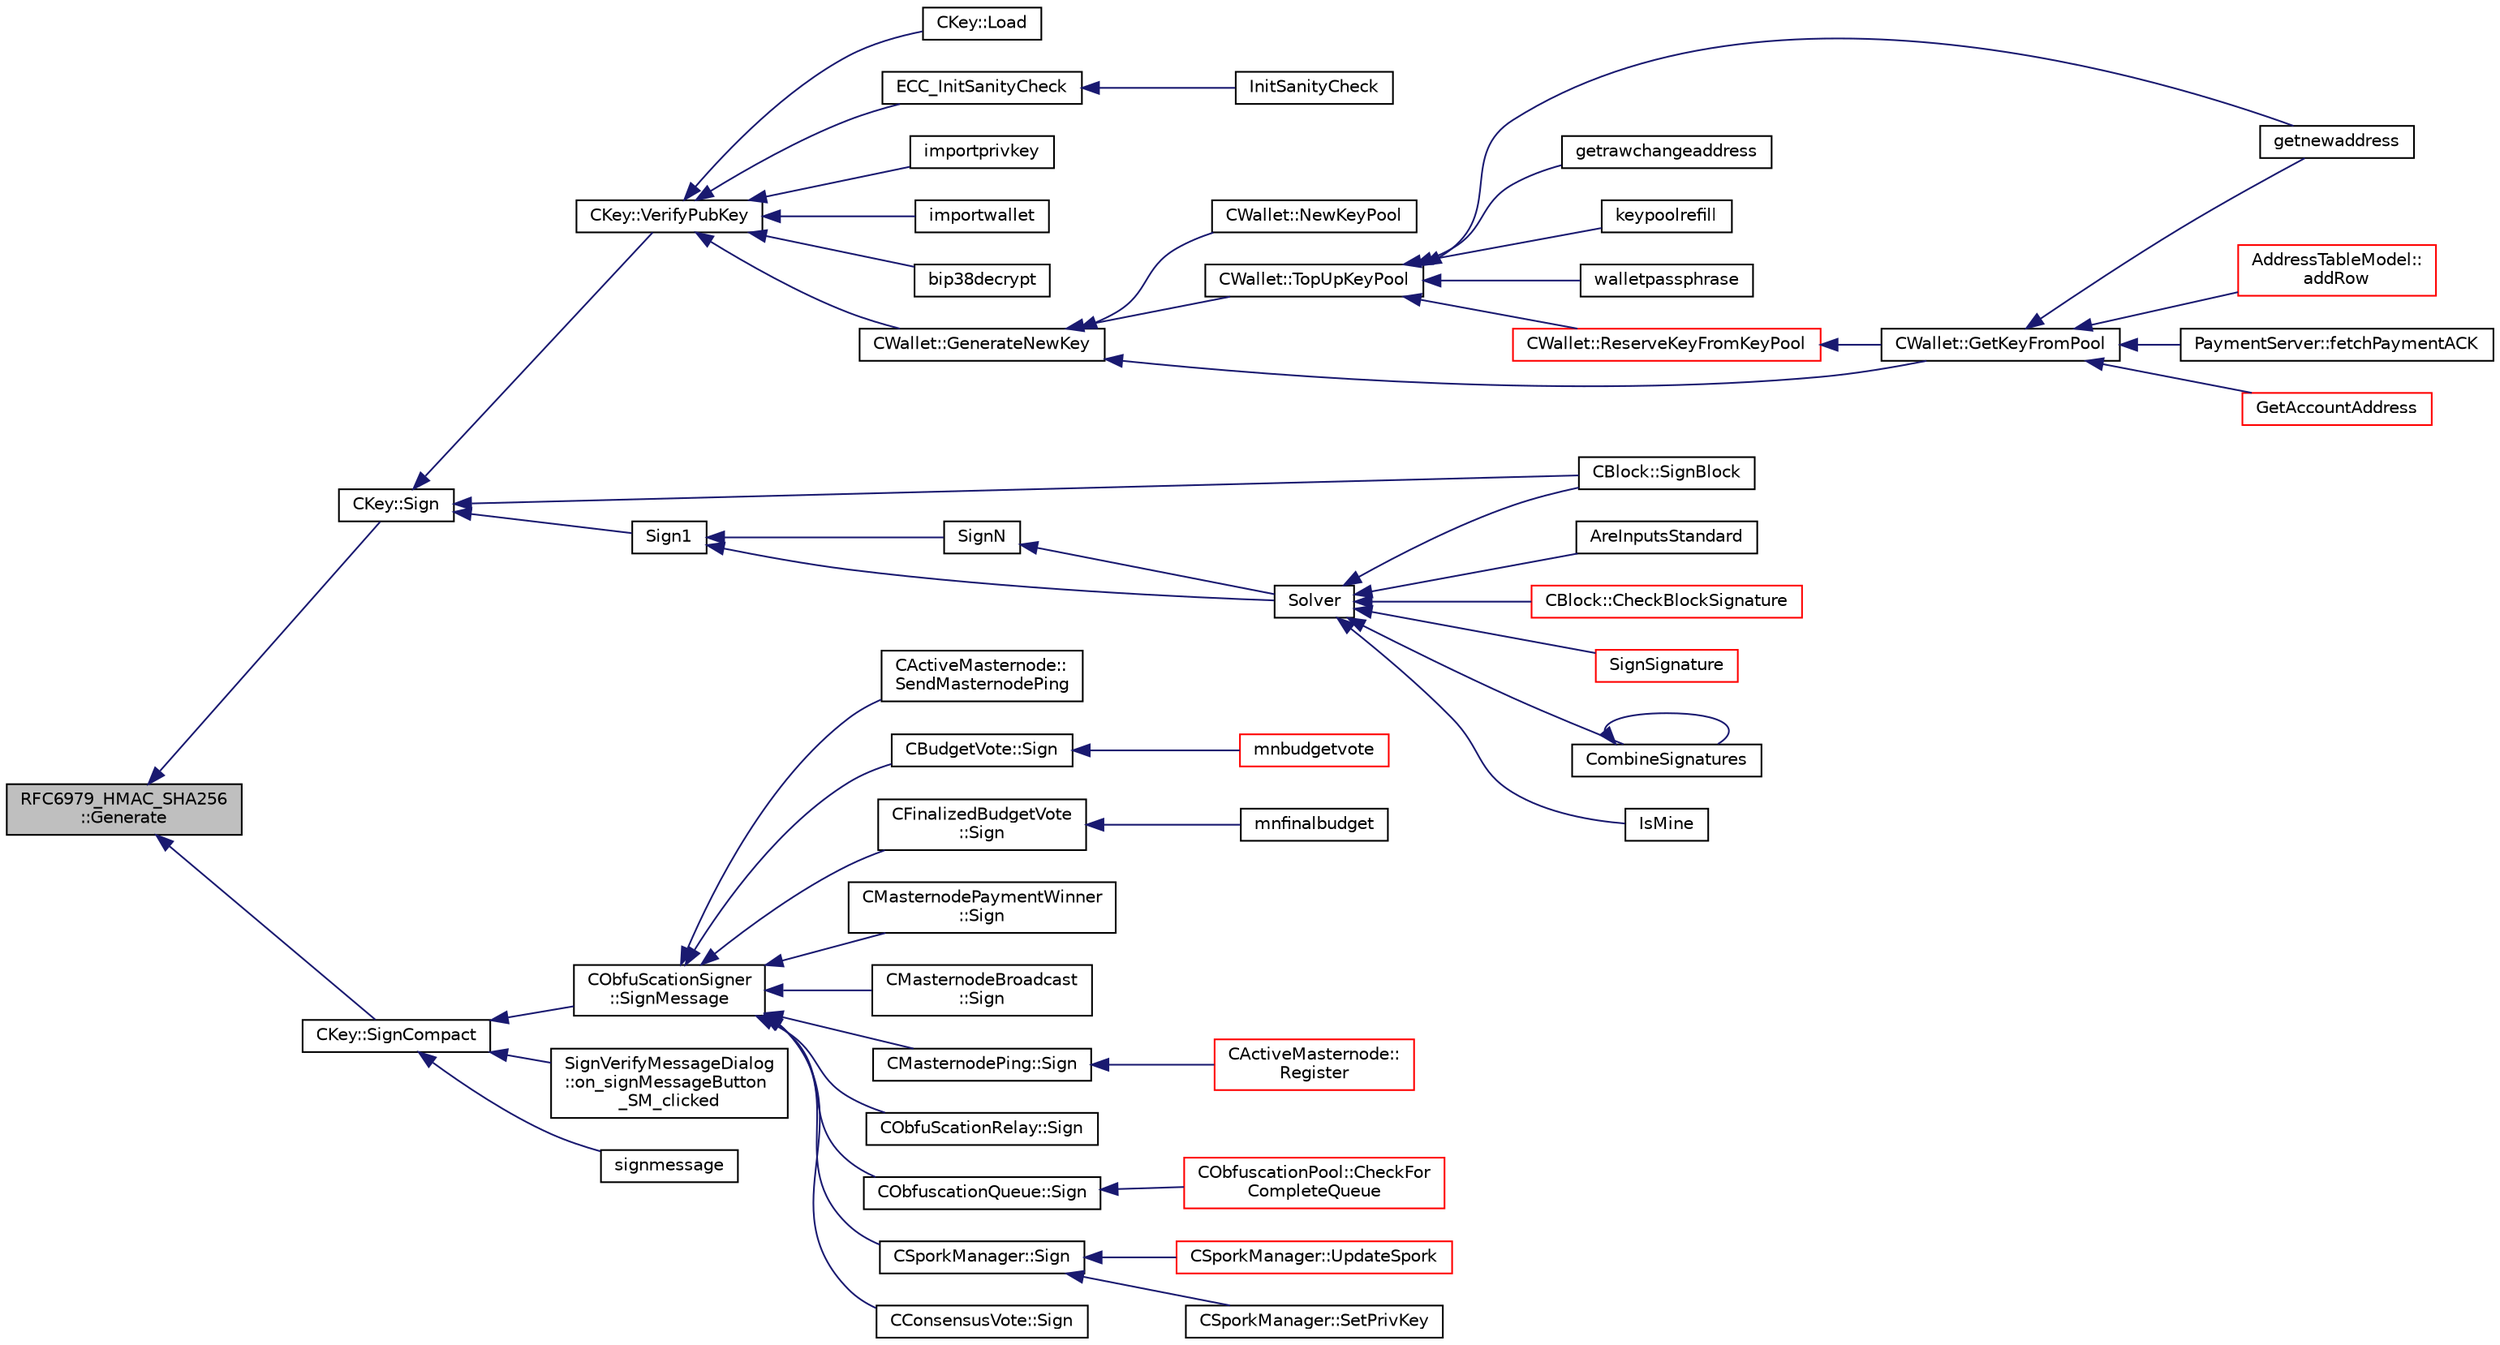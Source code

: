 digraph "RFC6979_HMAC_SHA256::Generate"
{
  edge [fontname="Helvetica",fontsize="10",labelfontname="Helvetica",labelfontsize="10"];
  node [fontname="Helvetica",fontsize="10",shape=record];
  rankdir="LR";
  Node7 [label="RFC6979_HMAC_SHA256\l::Generate",height=0.2,width=0.4,color="black", fillcolor="grey75", style="filled", fontcolor="black"];
  Node7 -> Node8 [dir="back",color="midnightblue",fontsize="10",style="solid",fontname="Helvetica"];
  Node8 [label="CKey::Sign",height=0.2,width=0.4,color="black", fillcolor="white", style="filled",URL="$class_c_key.html#aa9b184a4a71d3e1a40aab360cf68e86c",tooltip="Create a DER-serialized signature. "];
  Node8 -> Node9 [dir="back",color="midnightblue",fontsize="10",style="solid",fontname="Helvetica"];
  Node9 [label="CKey::VerifyPubKey",height=0.2,width=0.4,color="black", fillcolor="white", style="filled",URL="$class_c_key.html#ac53425b8d0f89067bce781c485101b20",tooltip="Verify thoroughly whether a private key and a public key match. "];
  Node9 -> Node10 [dir="back",color="midnightblue",fontsize="10",style="solid",fontname="Helvetica"];
  Node10 [label="CKey::Load",height=0.2,width=0.4,color="black", fillcolor="white", style="filled",URL="$class_c_key.html#a141751588f8bfe5f1b6fc27f4e64b63f",tooltip="Load private key and check that public key matches. "];
  Node9 -> Node11 [dir="back",color="midnightblue",fontsize="10",style="solid",fontname="Helvetica"];
  Node11 [label="ECC_InitSanityCheck",height=0.2,width=0.4,color="black", fillcolor="white", style="filled",URL="$key_8h.html#a55cc40f04bf887c1000667caccb0684a",tooltip="Check that required EC support is available at runtime. "];
  Node11 -> Node12 [dir="back",color="midnightblue",fontsize="10",style="solid",fontname="Helvetica"];
  Node12 [label="InitSanityCheck",height=0.2,width=0.4,color="black", fillcolor="white", style="filled",URL="$init_8cpp.html#a878797b40fb8eb0d7f330a41d7742d11",tooltip="Sanity checks Ensure that DIVI is running in a usable environment with all necessary library support..."];
  Node9 -> Node13 [dir="back",color="midnightblue",fontsize="10",style="solid",fontname="Helvetica"];
  Node13 [label="importprivkey",height=0.2,width=0.4,color="black", fillcolor="white", style="filled",URL="$rpcdump_8cpp.html#a3a6fdb974fce01220a895393d444e981"];
  Node9 -> Node14 [dir="back",color="midnightblue",fontsize="10",style="solid",fontname="Helvetica"];
  Node14 [label="importwallet",height=0.2,width=0.4,color="black", fillcolor="white", style="filled",URL="$rpcdump_8cpp.html#a2566d5c9dd1938b74e70398cdb3ac5c1"];
  Node9 -> Node15 [dir="back",color="midnightblue",fontsize="10",style="solid",fontname="Helvetica"];
  Node15 [label="bip38decrypt",height=0.2,width=0.4,color="black", fillcolor="white", style="filled",URL="$rpcdump_8cpp.html#a64a0e2e87f6d741efd662ac94080159d"];
  Node9 -> Node16 [dir="back",color="midnightblue",fontsize="10",style="solid",fontname="Helvetica"];
  Node16 [label="CWallet::GenerateNewKey",height=0.2,width=0.4,color="black", fillcolor="white", style="filled",URL="$group__map_wallet.html#ga061fe7f54f80ec40f856b3e6365c2f4a"];
  Node16 -> Node17 [dir="back",color="midnightblue",fontsize="10",style="solid",fontname="Helvetica"];
  Node17 [label="CWallet::NewKeyPool",height=0.2,width=0.4,color="black", fillcolor="white", style="filled",URL="$group___actions.html#ga7353ba1e79fc4167fbfbe79b41698fa7",tooltip="Mark old keypool keys as used, and generate all new keys. "];
  Node16 -> Node18 [dir="back",color="midnightblue",fontsize="10",style="solid",fontname="Helvetica"];
  Node18 [label="CWallet::TopUpKeyPool",height=0.2,width=0.4,color="black", fillcolor="white", style="filled",URL="$group___actions.html#ga9730278506e0a4f1c65239b951525b55"];
  Node18 -> Node19 [dir="back",color="midnightblue",fontsize="10",style="solid",fontname="Helvetica"];
  Node19 [label="getnewaddress",height=0.2,width=0.4,color="black", fillcolor="white", style="filled",URL="$rpcwallet_8cpp.html#aead824d845d670fbd8f187ebd4f9a535"];
  Node18 -> Node20 [dir="back",color="midnightblue",fontsize="10",style="solid",fontname="Helvetica"];
  Node20 [label="getrawchangeaddress",height=0.2,width=0.4,color="black", fillcolor="white", style="filled",URL="$rpcwallet_8cpp.html#ae71809202b4dcc13d2034c5c72af34da"];
  Node18 -> Node21 [dir="back",color="midnightblue",fontsize="10",style="solid",fontname="Helvetica"];
  Node21 [label="keypoolrefill",height=0.2,width=0.4,color="black", fillcolor="white", style="filled",URL="$rpcwallet_8cpp.html#afe8615fcf2c8e5319166c2fa8c638e08"];
  Node18 -> Node22 [dir="back",color="midnightblue",fontsize="10",style="solid",fontname="Helvetica"];
  Node22 [label="walletpassphrase",height=0.2,width=0.4,color="black", fillcolor="white", style="filled",URL="$rpcwallet_8cpp.html#a733f7c70e7c18783935e6de9643c0086"];
  Node18 -> Node23 [dir="back",color="midnightblue",fontsize="10",style="solid",fontname="Helvetica"];
  Node23 [label="CWallet::ReserveKeyFromKeyPool",height=0.2,width=0.4,color="red", fillcolor="white", style="filled",URL="$group___actions.html#ga9921854840668a1856998f041177dd2b"];
  Node23 -> Node24 [dir="back",color="midnightblue",fontsize="10",style="solid",fontname="Helvetica"];
  Node24 [label="CWallet::GetKeyFromPool",height=0.2,width=0.4,color="black", fillcolor="white", style="filled",URL="$group___actions.html#ga18549ec5c472c003afc4794daeb9adfd"];
  Node24 -> Node25 [dir="back",color="midnightblue",fontsize="10",style="solid",fontname="Helvetica"];
  Node25 [label="AddressTableModel::\laddRow",height=0.2,width=0.4,color="red", fillcolor="white", style="filled",URL="$class_address_table_model.html#aa72edd2a093a6e9318639d69d3a23488"];
  Node24 -> Node30 [dir="back",color="midnightblue",fontsize="10",style="solid",fontname="Helvetica"];
  Node30 [label="PaymentServer::fetchPaymentACK",height=0.2,width=0.4,color="black", fillcolor="white", style="filled",URL="$class_payment_server.html#ab846f9e8778e5cc878b644133e8628f1"];
  Node24 -> Node19 [dir="back",color="midnightblue",fontsize="10",style="solid",fontname="Helvetica"];
  Node24 -> Node31 [dir="back",color="midnightblue",fontsize="10",style="solid",fontname="Helvetica"];
  Node31 [label="GetAccountAddress",height=0.2,width=0.4,color="red", fillcolor="white", style="filled",URL="$rpcwallet_8cpp.html#aa3d9baf7a6fc6c9f0a08ec861ca52f59"];
  Node16 -> Node24 [dir="back",color="midnightblue",fontsize="10",style="solid",fontname="Helvetica"];
  Node8 -> Node39 [dir="back",color="midnightblue",fontsize="10",style="solid",fontname="Helvetica"];
  Node39 [label="CBlock::SignBlock",height=0.2,width=0.4,color="black", fillcolor="white", style="filled",URL="$class_c_block.html#a9bb6e84becb89ae53a2251d28732420c"];
  Node8 -> Node40 [dir="back",color="midnightblue",fontsize="10",style="solid",fontname="Helvetica"];
  Node40 [label="Sign1",height=0.2,width=0.4,color="black", fillcolor="white", style="filled",URL="$sign_8h.html#a69a9e5f9a88e729142cf556292154f2f"];
  Node40 -> Node41 [dir="back",color="midnightblue",fontsize="10",style="solid",fontname="Helvetica"];
  Node41 [label="SignN",height=0.2,width=0.4,color="black", fillcolor="white", style="filled",URL="$sign_8cpp.html#a2230b054e152c344e60125bf7f994473"];
  Node41 -> Node42 [dir="back",color="midnightblue",fontsize="10",style="solid",fontname="Helvetica"];
  Node42 [label="Solver",height=0.2,width=0.4,color="black", fillcolor="white", style="filled",URL="$sign_8cpp.html#a8e31b29d5a654a570c493f7aa9c3abd9",tooltip="Sign scriptPubKey with private keys stored in keystore, given transaction hash and hash type..."];
  Node42 -> Node43 [dir="back",color="midnightblue",fontsize="10",style="solid",fontname="Helvetica"];
  Node43 [label="AreInputsStandard",height=0.2,width=0.4,color="black", fillcolor="white", style="filled",URL="$main_8h.html#a791e33e18bea9861e449e6ebcfce8890",tooltip="Check transaction inputs, and make sure any pay-to-script-hash transactions are evaluating IsStandard..."];
  Node42 -> Node39 [dir="back",color="midnightblue",fontsize="10",style="solid",fontname="Helvetica"];
  Node42 -> Node44 [dir="back",color="midnightblue",fontsize="10",style="solid",fontname="Helvetica"];
  Node44 [label="CBlock::CheckBlockSignature",height=0.2,width=0.4,color="red", fillcolor="white", style="filled",URL="$class_c_block.html#a2ff0deeda85c23cde1a78365d6fc6c2c"];
  Node42 -> Node47 [dir="back",color="midnightblue",fontsize="10",style="solid",fontname="Helvetica"];
  Node47 [label="SignSignature",height=0.2,width=0.4,color="red", fillcolor="white", style="filled",URL="$sign_8h.html#a3b014c5c7c258e53d1e933017025beeb"];
  Node42 -> Node51 [dir="back",color="midnightblue",fontsize="10",style="solid",fontname="Helvetica"];
  Node51 [label="CombineSignatures",height=0.2,width=0.4,color="black", fillcolor="white", style="filled",URL="$sign_8h.html#a76ecd8ba7d2e6e3f4de1b5784c5eece0",tooltip="Given two sets of signatures for scriptPubKey, possibly with OP_0 placeholders, combine them intellig..."];
  Node51 -> Node51 [dir="back",color="midnightblue",fontsize="10",style="solid",fontname="Helvetica"];
  Node42 -> Node52 [dir="back",color="midnightblue",fontsize="10",style="solid",fontname="Helvetica"];
  Node52 [label="IsMine",height=0.2,width=0.4,color="black", fillcolor="white", style="filled",URL="$wallet__ismine_8h.html#ae1531a999ac1bfa59d70cfc984f1266b"];
  Node40 -> Node42 [dir="back",color="midnightblue",fontsize="10",style="solid",fontname="Helvetica"];
  Node7 -> Node53 [dir="back",color="midnightblue",fontsize="10",style="solid",fontname="Helvetica"];
  Node53 [label="CKey::SignCompact",height=0.2,width=0.4,color="black", fillcolor="white", style="filled",URL="$class_c_key.html#afe77d80889aa68e92e6882e75424cfb8",tooltip="Create a compact signature (65 bytes), which allows reconstructing the used public key..."];
  Node53 -> Node54 [dir="back",color="midnightblue",fontsize="10",style="solid",fontname="Helvetica"];
  Node54 [label="CObfuScationSigner\l::SignMessage",height=0.2,width=0.4,color="black", fillcolor="white", style="filled",URL="$class_c_obfu_scation_signer.html#a004eab16d18045b42d51037eab817585",tooltip="Sign the message, returns true if successful. "];
  Node54 -> Node55 [dir="back",color="midnightblue",fontsize="10",style="solid",fontname="Helvetica"];
  Node55 [label="CActiveMasternode::\lSendMasternodePing",height=0.2,width=0.4,color="black", fillcolor="white", style="filled",URL="$class_c_active_masternode.html#ae30a82106f2c0b6875344e39e49393c2",tooltip="Ping Masternode. "];
  Node54 -> Node56 [dir="back",color="midnightblue",fontsize="10",style="solid",fontname="Helvetica"];
  Node56 [label="CBudgetVote::Sign",height=0.2,width=0.4,color="black", fillcolor="white", style="filled",URL="$class_c_budget_vote.html#a91e3490282974d9300ba080b4ea41e22"];
  Node56 -> Node57 [dir="back",color="midnightblue",fontsize="10",style="solid",fontname="Helvetica"];
  Node57 [label="mnbudgetvote",height=0.2,width=0.4,color="red", fillcolor="white", style="filled",URL="$rpcmasternode-budget_8cpp.html#a56da074ff2f33c0ef53bb451c67c0761"];
  Node54 -> Node59 [dir="back",color="midnightblue",fontsize="10",style="solid",fontname="Helvetica"];
  Node59 [label="CFinalizedBudgetVote\l::Sign",height=0.2,width=0.4,color="black", fillcolor="white", style="filled",URL="$class_c_finalized_budget_vote.html#a4970328f02fd2ac5346edfa3c30a74e0"];
  Node59 -> Node60 [dir="back",color="midnightblue",fontsize="10",style="solid",fontname="Helvetica"];
  Node60 [label="mnfinalbudget",height=0.2,width=0.4,color="black", fillcolor="white", style="filled",URL="$rpcmasternode-budget_8cpp.html#a9377cde49f5b62904aafb46d7d3c5e7c"];
  Node54 -> Node61 [dir="back",color="midnightblue",fontsize="10",style="solid",fontname="Helvetica"];
  Node61 [label="CMasternodePaymentWinner\l::Sign",height=0.2,width=0.4,color="black", fillcolor="white", style="filled",URL="$class_c_masternode_payment_winner.html#abeb1dae2c5d21c30ae476e37f3453fd9"];
  Node54 -> Node62 [dir="back",color="midnightblue",fontsize="10",style="solid",fontname="Helvetica"];
  Node62 [label="CMasternodeBroadcast\l::Sign",height=0.2,width=0.4,color="black", fillcolor="white", style="filled",URL="$class_c_masternode_broadcast.html#a60496c36bcb74c3f5516faac1a08b376"];
  Node54 -> Node63 [dir="back",color="midnightblue",fontsize="10",style="solid",fontname="Helvetica"];
  Node63 [label="CMasternodePing::Sign",height=0.2,width=0.4,color="black", fillcolor="white", style="filled",URL="$class_c_masternode_ping.html#afa3eb82ae9457cc135089d83ae7719ea"];
  Node63 -> Node64 [dir="back",color="midnightblue",fontsize="10",style="solid",fontname="Helvetica"];
  Node64 [label="CActiveMasternode::\lRegister",height=0.2,width=0.4,color="red", fillcolor="white", style="filled",URL="$class_c_active_masternode.html#ac53ffe35960cdf312e813de5942a9584",tooltip="Register any Masternode. "];
  Node54 -> Node68 [dir="back",color="midnightblue",fontsize="10",style="solid",fontname="Helvetica"];
  Node68 [label="CObfuScationRelay::Sign",height=0.2,width=0.4,color="black", fillcolor="white", style="filled",URL="$class_c_obfu_scation_relay.html#a6a0c143f5d9536a64bcb1745d2011761"];
  Node54 -> Node69 [dir="back",color="midnightblue",fontsize="10",style="solid",fontname="Helvetica"];
  Node69 [label="CObfuscationQueue::Sign",height=0.2,width=0.4,color="black", fillcolor="white", style="filled",URL="$class_c_obfuscation_queue.html#a7d7be50e6c9ca531f4a4b69a3f7c0b79",tooltip="Sign this Obfuscation transaction. "];
  Node69 -> Node70 [dir="back",color="midnightblue",fontsize="10",style="solid",fontname="Helvetica"];
  Node70 [label="CObfuscationPool::CheckFor\lCompleteQueue",height=0.2,width=0.4,color="red", fillcolor="white", style="filled",URL="$class_c_obfuscation_pool.html#ad8fc2b9e329de37d3a78bcf51d475696"];
  Node54 -> Node72 [dir="back",color="midnightblue",fontsize="10",style="solid",fontname="Helvetica"];
  Node72 [label="CSporkManager::Sign",height=0.2,width=0.4,color="black", fillcolor="white", style="filled",URL="$class_c_spork_manager.html#adf1b5d40f378c4bd3a5ea31905b11f30"];
  Node72 -> Node73 [dir="back",color="midnightblue",fontsize="10",style="solid",fontname="Helvetica"];
  Node73 [label="CSporkManager::UpdateSpork",height=0.2,width=0.4,color="red", fillcolor="white", style="filled",URL="$class_c_spork_manager.html#afb7e15fe29bd548939657a20ca5feafb"];
  Node72 -> Node78 [dir="back",color="midnightblue",fontsize="10",style="solid",fontname="Helvetica"];
  Node78 [label="CSporkManager::SetPrivKey",height=0.2,width=0.4,color="black", fillcolor="white", style="filled",URL="$class_c_spork_manager.html#a599d088218de9d242e4dc5cb17dd310b"];
  Node54 -> Node81 [dir="back",color="midnightblue",fontsize="10",style="solid",fontname="Helvetica"];
  Node81 [label="CConsensusVote::Sign",height=0.2,width=0.4,color="black", fillcolor="white", style="filled",URL="$class_c_consensus_vote.html#a687495887aa75f5d5bb70f93ecb820d0"];
  Node53 -> Node82 [dir="back",color="midnightblue",fontsize="10",style="solid",fontname="Helvetica"];
  Node82 [label="SignVerifyMessageDialog\l::on_signMessageButton\l_SM_clicked",height=0.2,width=0.4,color="black", fillcolor="white", style="filled",URL="$class_sign_verify_message_dialog.html#a2ef91b4ace68d63ab1c1d3cc6c13b5f9"];
  Node53 -> Node83 [dir="back",color="midnightblue",fontsize="10",style="solid",fontname="Helvetica"];
  Node83 [label="signmessage",height=0.2,width=0.4,color="black", fillcolor="white", style="filled",URL="$rpcwallet_8cpp.html#a315b42a2c859c4b50a54c1b05984928c"];
}
